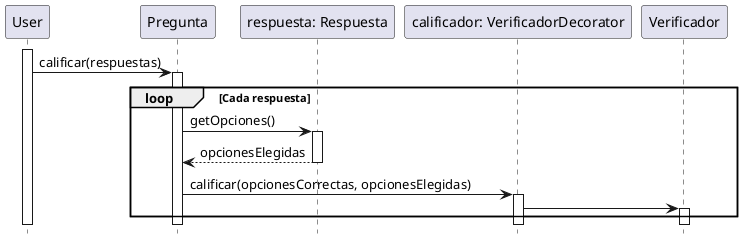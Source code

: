 @startuml
skinparam classAttributeIconSize 0
hide footbox
Participant User
activate User
User -> Pregunta ++: calificar(respuestas)
loop Cada respuesta
Participant Respuesta as "respuesta: Respuesta"
Pregunta -> Respuesta ++: getOpciones()
return opcionesElegidas
Participant Calificador as "calificador: VerificadorDecorator"
Pregunta -> Calificador ++: calificar(opcionesCorrectas, opcionesElegidas)
Calificador -> Verificador ++:

end


@enduml